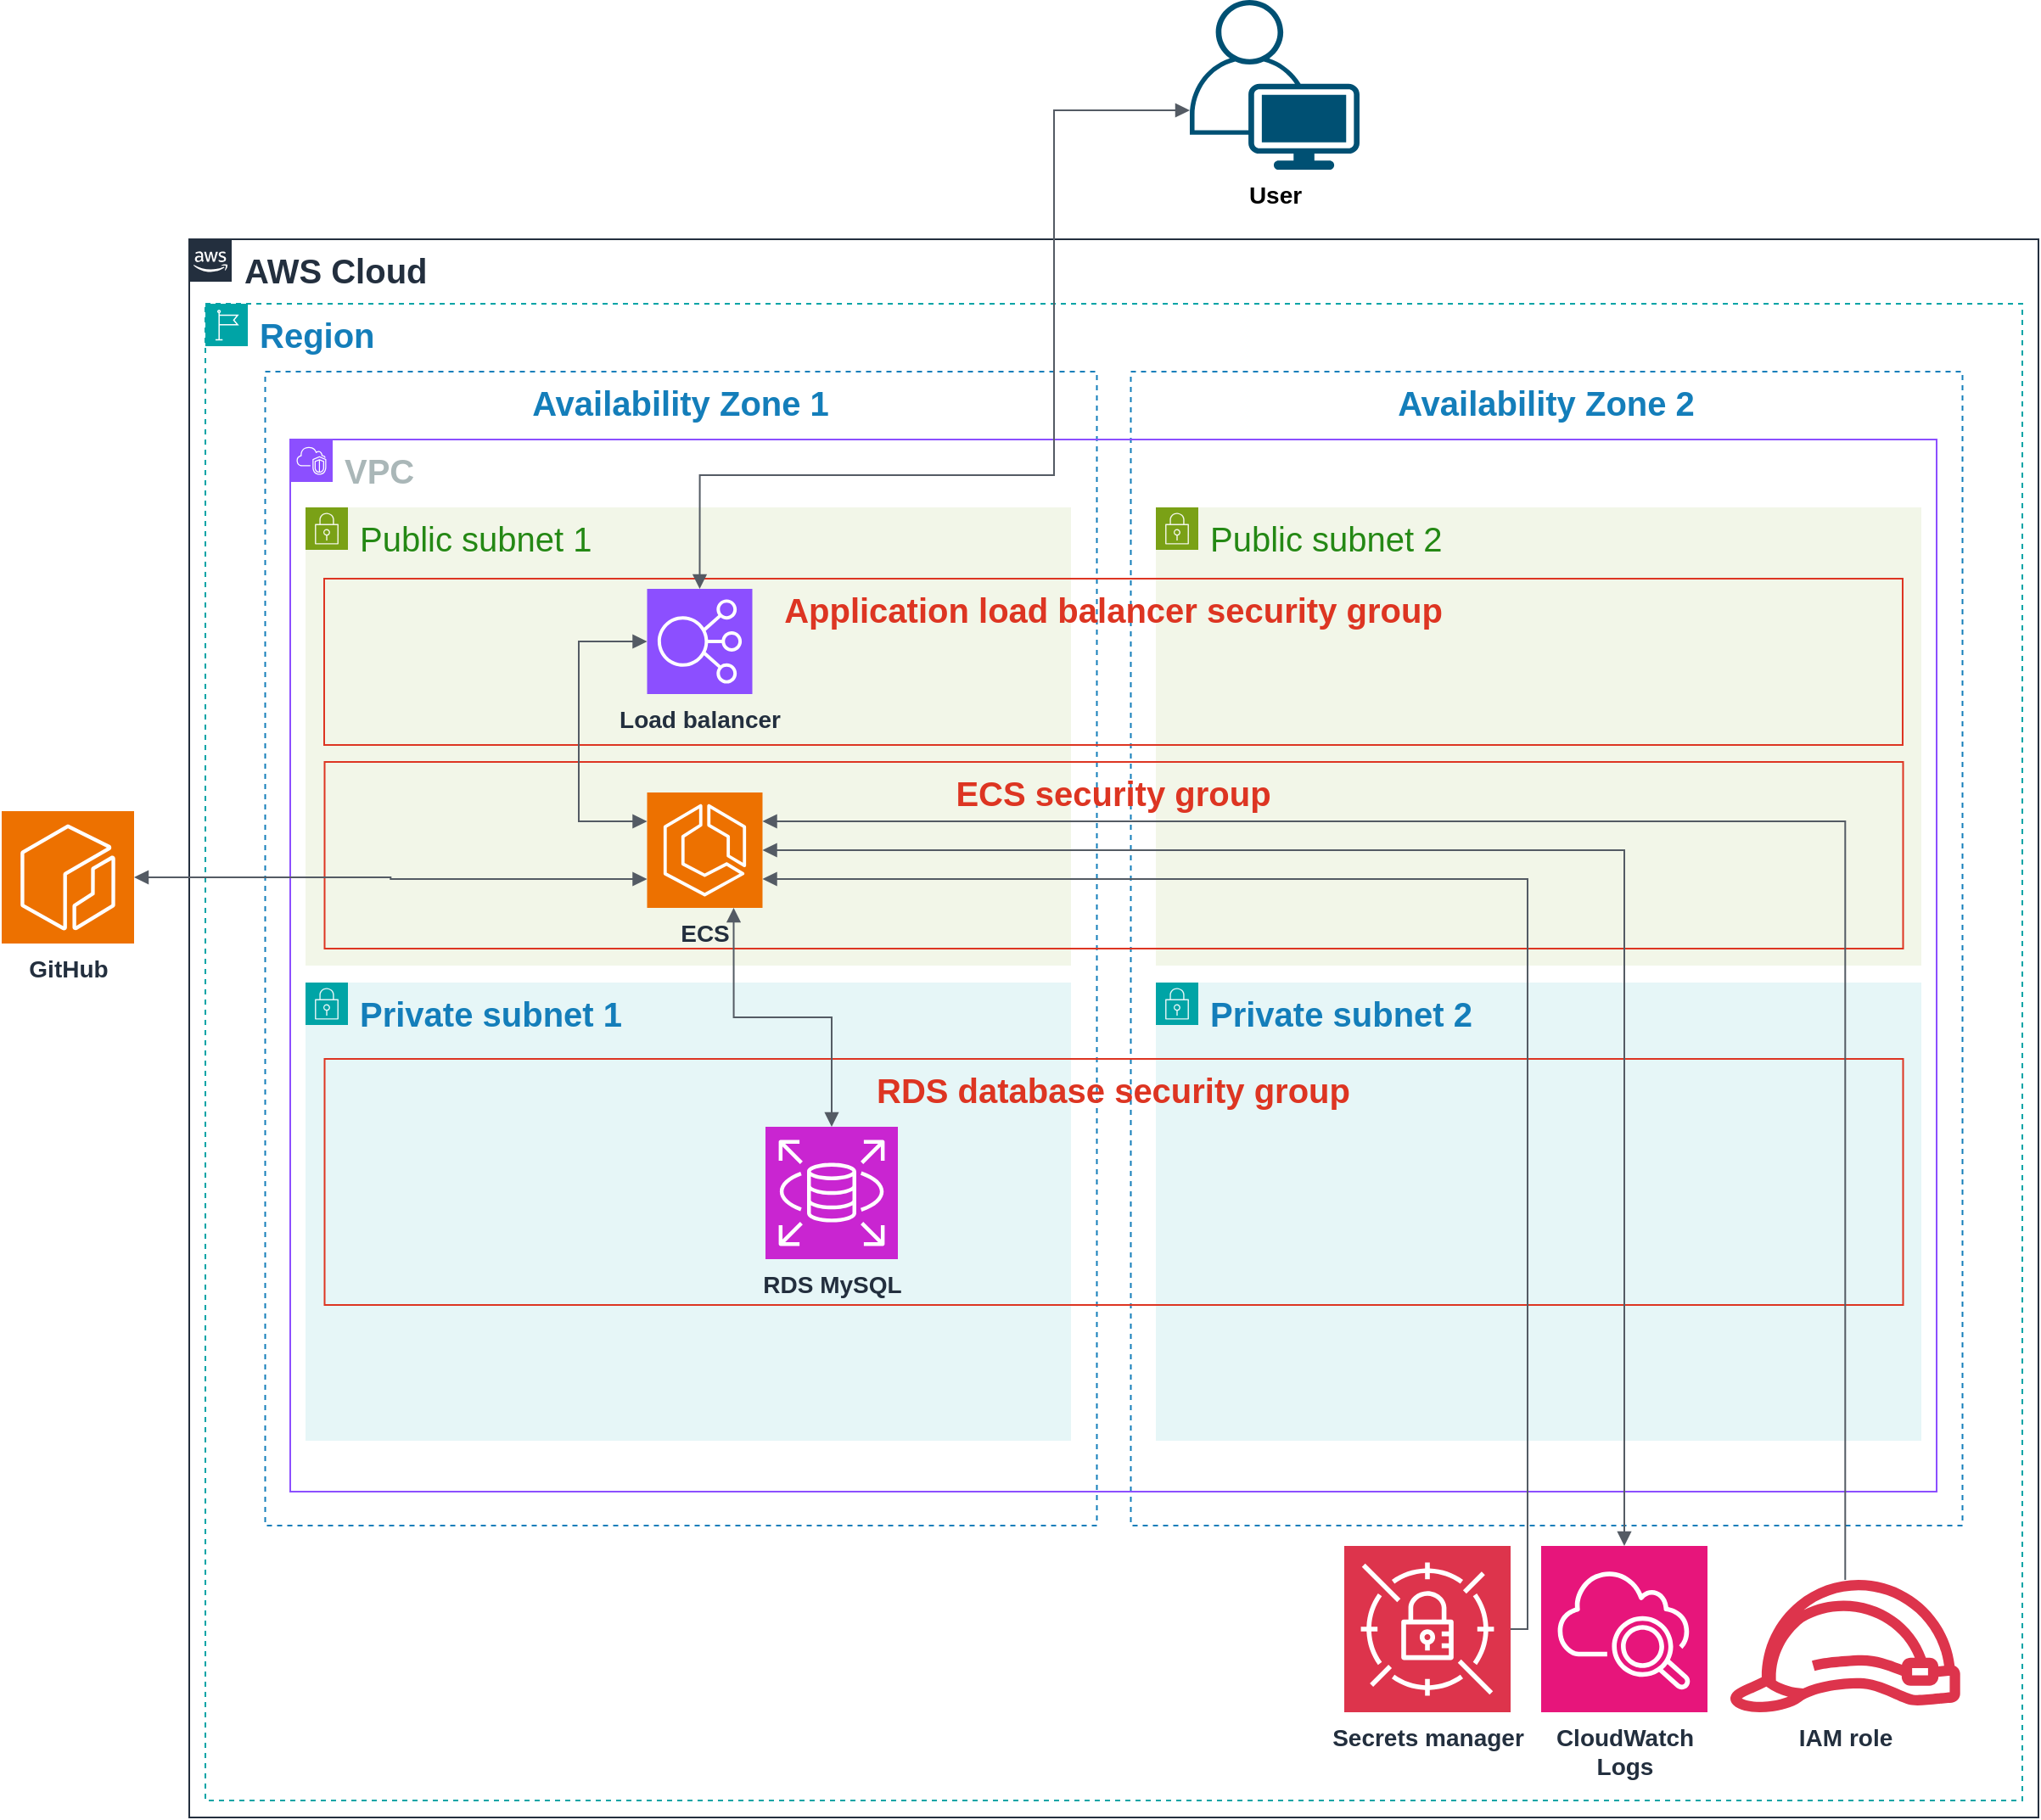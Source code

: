 <mxfile version="23.1.5" type="device">
  <diagram id="Ht1M8jgEwFfnCIfOTk4-" name="Page-1">
    <mxGraphModel dx="2738" dy="344" grid="1" gridSize="10" guides="1" tooltips="1" connect="1" arrows="1" fold="1" page="1" pageScale="1" pageWidth="1169" pageHeight="827" math="0" shadow="0">
      <root>
        <mxCell id="0" />
        <mxCell id="1" parent="0" />
        <mxCell id="DzAKDVndOgFaBy3aLBQm-3" value="&lt;font size=&quot;1&quot; style=&quot;&quot;&gt;&lt;b style=&quot;font-size: 20px;&quot;&gt;AWS Cloud&lt;/b&gt;&lt;/font&gt;" style="points=[[0,0],[0.25,0],[0.5,0],[0.75,0],[1,0],[1,0.25],[1,0.5],[1,0.75],[1,1],[0.75,1],[0.5,1],[0.25,1],[0,1],[0,0.75],[0,0.5],[0,0.25]];outlineConnect=0;gradientColor=none;html=1;whiteSpace=wrap;fontSize=12;fontStyle=0;container=1;pointerEvents=0;collapsible=0;recursiveResize=0;shape=mxgraph.aws4.group;grIcon=mxgraph.aws4.group_aws_cloud_alt;strokeColor=#232F3E;fillColor=default;verticalAlign=top;align=left;spacingLeft=30;fontColor=#232F3E;dashed=0;fillStyle=solid;" vertex="1" parent="1">
          <mxGeometry x="30.5" y="1001" width="1089.5" height="930" as="geometry" />
        </mxCell>
        <mxCell id="DzAKDVndOgFaBy3aLBQm-4" value="&lt;font size=&quot;1&quot; style=&quot;&quot;&gt;&lt;b style=&quot;font-size: 20px;&quot;&gt;Region&lt;/b&gt;&lt;/font&gt;" style="points=[[0,0],[0.25,0],[0.5,0],[0.75,0],[1,0],[1,0.25],[1,0.5],[1,0.75],[1,1],[0.75,1],[0.5,1],[0.25,1],[0,1],[0,0.75],[0,0.5],[0,0.25]];outlineConnect=0;gradientColor=none;html=1;whiteSpace=wrap;fontSize=12;fontStyle=0;container=1;pointerEvents=0;collapsible=0;recursiveResize=0;shape=mxgraph.aws4.group;grIcon=mxgraph.aws4.group_region;strokeColor=#00A4A6;fillColor=none;verticalAlign=top;align=left;spacingLeft=30;fontColor=#147EBA;dashed=1;" vertex="1" parent="DzAKDVndOgFaBy3aLBQm-3">
          <mxGeometry x="9.5" y="38" width="1070.5" height="882" as="geometry" />
        </mxCell>
        <mxCell id="DzAKDVndOgFaBy3aLBQm-7" value="&lt;font style=&quot;font-size: 20px;&quot;&gt;&lt;b&gt;Availability Zone 1&lt;/b&gt;&lt;/font&gt;" style="fillColor=none;strokeColor=#147EBA;dashed=1;verticalAlign=top;fontStyle=0;fontColor=#147EBA;whiteSpace=wrap;html=1;" vertex="1" parent="DzAKDVndOgFaBy3aLBQm-4">
          <mxGeometry x="35.25" y="40" width="490" height="680" as="geometry" />
        </mxCell>
        <mxCell id="DzAKDVndOgFaBy3aLBQm-9" value="&lt;font style=&quot;font-size: 20px;&quot;&gt;&lt;b&gt;Availability Zone 2&lt;/b&gt;&lt;/font&gt;" style="fillColor=none;strokeColor=#147EBA;dashed=1;verticalAlign=top;fontStyle=0;fontColor=#147EBA;whiteSpace=wrap;html=1;" vertex="1" parent="DzAKDVndOgFaBy3aLBQm-4">
          <mxGeometry x="545.25" y="40" width="490" height="680" as="geometry" />
        </mxCell>
        <mxCell id="DzAKDVndOgFaBy3aLBQm-10" value="&lt;font style=&quot;font-size: 20px;&quot;&gt;&lt;b&gt;VPC&lt;/b&gt;&lt;/font&gt;" style="points=[[0,0],[0.25,0],[0.5,0],[0.75,0],[1,0],[1,0.25],[1,0.5],[1,0.75],[1,1],[0.75,1],[0.5,1],[0.25,1],[0,1],[0,0.75],[0,0.5],[0,0.25]];outlineConnect=0;gradientColor=none;html=1;whiteSpace=wrap;fontSize=12;fontStyle=0;container=1;pointerEvents=0;collapsible=0;recursiveResize=0;shape=mxgraph.aws4.group;grIcon=mxgraph.aws4.group_vpc2;strokeColor=#8C4FFF;fillColor=none;verticalAlign=top;align=left;spacingLeft=30;fontColor=#AAB7B8;dashed=0;" vertex="1" parent="DzAKDVndOgFaBy3aLBQm-4">
          <mxGeometry x="50" y="80" width="970" height="620" as="geometry" />
        </mxCell>
        <mxCell id="DzAKDVndOgFaBy3aLBQm-11" value="&lt;font style=&quot;font-size: 20px;&quot;&gt;Public subnet 1&lt;/font&gt;" style="points=[[0,0],[0.25,0],[0.5,0],[0.75,0],[1,0],[1,0.25],[1,0.5],[1,0.75],[1,1],[0.75,1],[0.5,1],[0.25,1],[0,1],[0,0.75],[0,0.5],[0,0.25]];outlineConnect=0;gradientColor=none;html=1;whiteSpace=wrap;fontSize=12;fontStyle=0;container=1;pointerEvents=0;collapsible=0;recursiveResize=0;shape=mxgraph.aws4.group;grIcon=mxgraph.aws4.group_security_group;grStroke=0;strokeColor=#7AA116;fillColor=#F2F6E8;verticalAlign=top;align=left;spacingLeft=30;fontColor=#248814;dashed=0;" vertex="1" parent="DzAKDVndOgFaBy3aLBQm-4">
          <mxGeometry x="59" y="120" width="451" height="270" as="geometry" />
        </mxCell>
        <mxCell id="DzAKDVndOgFaBy3aLBQm-12" value="&lt;font style=&quot;font-size: 20px;&quot;&gt;&lt;b&gt;Private subnet 1&lt;/b&gt;&lt;/font&gt;" style="points=[[0,0],[0.25,0],[0.5,0],[0.75,0],[1,0],[1,0.25],[1,0.5],[1,0.75],[1,1],[0.75,1],[0.5,1],[0.25,1],[0,1],[0,0.75],[0,0.5],[0,0.25]];outlineConnect=0;gradientColor=none;html=1;whiteSpace=wrap;fontSize=12;fontStyle=0;container=1;pointerEvents=0;collapsible=0;recursiveResize=0;shape=mxgraph.aws4.group;grIcon=mxgraph.aws4.group_security_group;grStroke=0;strokeColor=#00A4A6;fillColor=#E6F6F7;verticalAlign=top;align=left;spacingLeft=30;fontColor=#147EBA;dashed=0;" vertex="1" parent="DzAKDVndOgFaBy3aLBQm-4">
          <mxGeometry x="59" y="400" width="451" height="270" as="geometry" />
        </mxCell>
        <mxCell id="DzAKDVndOgFaBy3aLBQm-14" value="&lt;font style=&quot;font-size: 20px;&quot;&gt;Public subnet 2&lt;/font&gt;" style="points=[[0,0],[0.25,0],[0.5,0],[0.75,0],[1,0],[1,0.25],[1,0.5],[1,0.75],[1,1],[0.75,1],[0.5,1],[0.25,1],[0,1],[0,0.75],[0,0.5],[0,0.25]];outlineConnect=0;gradientColor=none;html=1;whiteSpace=wrap;fontSize=12;fontStyle=0;container=1;pointerEvents=0;collapsible=0;recursiveResize=0;shape=mxgraph.aws4.group;grIcon=mxgraph.aws4.group_security_group;grStroke=0;strokeColor=#7AA116;fillColor=#F2F6E8;verticalAlign=top;align=left;spacingLeft=30;fontColor=#248814;dashed=0;" vertex="1" parent="DzAKDVndOgFaBy3aLBQm-4">
          <mxGeometry x="560" y="120" width="451" height="270" as="geometry" />
        </mxCell>
        <mxCell id="DzAKDVndOgFaBy3aLBQm-15" value="&lt;font style=&quot;font-size: 20px;&quot;&gt;&lt;b&gt;Private subnet 2&lt;/b&gt;&lt;/font&gt;" style="points=[[0,0],[0.25,0],[0.5,0],[0.75,0],[1,0],[1,0.25],[1,0.5],[1,0.75],[1,1],[0.75,1],[0.5,1],[0.25,1],[0,1],[0,0.75],[0,0.5],[0,0.25]];outlineConnect=0;gradientColor=none;html=1;whiteSpace=wrap;fontSize=12;fontStyle=0;container=1;pointerEvents=0;collapsible=0;recursiveResize=0;shape=mxgraph.aws4.group;grIcon=mxgraph.aws4.group_security_group;grStroke=0;strokeColor=#00A4A6;fillColor=#E6F6F7;verticalAlign=top;align=left;spacingLeft=30;fontColor=#147EBA;dashed=0;" vertex="1" parent="DzAKDVndOgFaBy3aLBQm-4">
          <mxGeometry x="560" y="400" width="451" height="270" as="geometry" />
        </mxCell>
        <mxCell id="DzAKDVndOgFaBy3aLBQm-19" value="&lt;font style=&quot;font-size: 20px;&quot;&gt;&lt;b&gt;ECS security group&lt;/b&gt;&lt;/font&gt;" style="fillColor=none;strokeColor=#DD3522;verticalAlign=top;fontStyle=0;fontColor=#DD3522;whiteSpace=wrap;html=1;" vertex="1" parent="DzAKDVndOgFaBy3aLBQm-4">
          <mxGeometry x="70.25" y="270" width="930" height="110" as="geometry" />
        </mxCell>
        <mxCell id="DzAKDVndOgFaBy3aLBQm-20" value="&lt;font style=&quot;font-size: 20px;&quot;&gt;&lt;b&gt;RDS database security group&lt;/b&gt;&lt;/font&gt;" style="fillColor=none;strokeColor=#DD3522;verticalAlign=top;fontStyle=0;fontColor=#DD3522;whiteSpace=wrap;html=1;" vertex="1" parent="DzAKDVndOgFaBy3aLBQm-4">
          <mxGeometry x="70.25" y="445" width="930" height="145" as="geometry" />
        </mxCell>
        <mxCell id="DzAKDVndOgFaBy3aLBQm-16" value="&lt;font style=&quot;font-size: 20px;&quot;&gt;&lt;b&gt;Application load balancer security group&lt;/b&gt;&lt;/font&gt;" style="fillColor=none;strokeColor=#DD3522;verticalAlign=top;fontStyle=0;fontColor=#DD3522;whiteSpace=wrap;html=1;" vertex="1" parent="DzAKDVndOgFaBy3aLBQm-4">
          <mxGeometry x="70" y="162" width="930" height="98" as="geometry" />
        </mxCell>
        <mxCell id="DzAKDVndOgFaBy3aLBQm-29" value="&lt;font style=&quot;font-size: 14px;&quot;&gt;&lt;b&gt;RDS MySQL&lt;/b&gt;&lt;/font&gt;" style="sketch=0;points=[[0,0,0],[0.25,0,0],[0.5,0,0],[0.75,0,0],[1,0,0],[0,1,0],[0.25,1,0],[0.5,1,0],[0.75,1,0],[1,1,0],[0,0.25,0],[0,0.5,0],[0,0.75,0],[1,0.25,0],[1,0.5,0],[1,0.75,0]];outlineConnect=0;fontColor=#232F3E;fillColor=#C925D1;strokeColor=#ffffff;dashed=0;verticalLabelPosition=bottom;verticalAlign=top;align=center;html=1;fontSize=12;fontStyle=0;aspect=fixed;shape=mxgraph.aws4.resourceIcon;resIcon=mxgraph.aws4.rds;" vertex="1" parent="DzAKDVndOgFaBy3aLBQm-4">
          <mxGeometry x="330" y="485" width="78" height="78" as="geometry" />
        </mxCell>
        <mxCell id="DzAKDVndOgFaBy3aLBQm-31" value="&lt;font style=&quot;font-size: 14px;&quot;&gt;&lt;b&gt;Load balancer&lt;/b&gt;&lt;/font&gt;" style="sketch=0;points=[[0,0,0],[0.25,0,0],[0.5,0,0],[0.75,0,0],[1,0,0],[0,1,0],[0.25,1,0],[0.5,1,0],[0.75,1,0],[1,1,0],[0,0.25,0],[0,0.5,0],[0,0.75,0],[1,0.25,0],[1,0.5,0],[1,0.75,0]];outlineConnect=0;fontColor=#232F3E;fillColor=#8C4FFF;strokeColor=#ffffff;dashed=0;verticalLabelPosition=bottom;verticalAlign=top;align=center;html=1;fontSize=12;fontStyle=0;aspect=fixed;shape=mxgraph.aws4.resourceIcon;resIcon=mxgraph.aws4.elastic_load_balancing;" vertex="1" parent="DzAKDVndOgFaBy3aLBQm-4">
          <mxGeometry x="260.25" y="168" width="62" height="62" as="geometry" />
        </mxCell>
        <mxCell id="DzAKDVndOgFaBy3aLBQm-32" value="&lt;font style=&quot;font-size: 14px;&quot;&gt;&lt;b&gt;ECS&lt;/b&gt;&lt;/font&gt;" style="sketch=0;points=[[0,0,0],[0.25,0,0],[0.5,0,0],[0.75,0,0],[1,0,0],[0,1,0],[0.25,1,0],[0.5,1,0],[0.75,1,0],[1,1,0],[0,0.25,0],[0,0.5,0],[0,0.75,0],[1,0.25,0],[1,0.5,0],[1,0.75,0]];outlineConnect=0;fontColor=#232F3E;fillColor=#ED7100;strokeColor=#ffffff;dashed=0;verticalLabelPosition=bottom;verticalAlign=top;align=center;html=1;fontSize=12;fontStyle=0;aspect=fixed;shape=mxgraph.aws4.resourceIcon;resIcon=mxgraph.aws4.ecs;" vertex="1" parent="DzAKDVndOgFaBy3aLBQm-4">
          <mxGeometry x="260.25" y="288" width="68" height="68" as="geometry" />
        </mxCell>
        <mxCell id="DzAKDVndOgFaBy3aLBQm-34" value="" style="edgeStyle=orthogonalEdgeStyle;html=1;endArrow=block;elbow=vertical;startArrow=block;startFill=1;endFill=1;strokeColor=#545B64;rounded=0;exitX=0.75;exitY=1;exitDx=0;exitDy=0;exitPerimeter=0;entryX=0.5;entryY=0;entryDx=0;entryDy=0;entryPerimeter=0;" edge="1" parent="DzAKDVndOgFaBy3aLBQm-4" source="DzAKDVndOgFaBy3aLBQm-32" target="DzAKDVndOgFaBy3aLBQm-29">
          <mxGeometry width="100" relative="1" as="geometry">
            <mxPoint x="380" y="332" as="sourcePoint" />
            <mxPoint x="480" y="332" as="targetPoint" />
          </mxGeometry>
        </mxCell>
        <mxCell id="DzAKDVndOgFaBy3aLBQm-38" value="&lt;font style=&quot;font-size: 14px;&quot;&gt;&lt;b&gt;IAM role&lt;/b&gt;&lt;/font&gt;" style="sketch=0;outlineConnect=0;fontColor=#232F3E;gradientColor=none;fillColor=#DD344C;strokeColor=none;dashed=0;verticalLabelPosition=bottom;verticalAlign=top;align=center;html=1;fontSize=12;fontStyle=0;aspect=fixed;pointerEvents=1;shape=mxgraph.aws4.role;" vertex="1" parent="DzAKDVndOgFaBy3aLBQm-4">
          <mxGeometry x="896.98" y="752" width="138.27" height="78" as="geometry" />
        </mxCell>
        <mxCell id="DzAKDVndOgFaBy3aLBQm-40" value="&lt;font style=&quot;font-size: 14px;&quot;&gt;&lt;b&gt;Secrets manager&lt;/b&gt;&lt;/font&gt;" style="sketch=0;points=[[0,0,0],[0.25,0,0],[0.5,0,0],[0.75,0,0],[1,0,0],[0,1,0],[0.25,1,0],[0.5,1,0],[0.75,1,0],[1,1,0],[0,0.25,0],[0,0.5,0],[0,0.75,0],[1,0.25,0],[1,0.5,0],[1,0.75,0]];outlineConnect=0;fontColor=#232F3E;fillColor=#DD344C;strokeColor=#ffffff;dashed=0;verticalLabelPosition=bottom;verticalAlign=top;align=center;html=1;fontSize=12;fontStyle=0;aspect=fixed;shape=mxgraph.aws4.resourceIcon;resIcon=mxgraph.aws4.secrets_manager;" vertex="1" parent="DzAKDVndOgFaBy3aLBQm-4">
          <mxGeometry x="671" y="732" width="98" height="98" as="geometry" />
        </mxCell>
        <mxCell id="DzAKDVndOgFaBy3aLBQm-41" value="&lt;font style=&quot;font-size: 14px;&quot;&gt;&lt;b&gt;CloudWatch&lt;br&gt;Logs&lt;/b&gt;&lt;/font&gt;" style="sketch=0;points=[[0,0,0],[0.25,0,0],[0.5,0,0],[0.75,0,0],[1,0,0],[0,1,0],[0.25,1,0],[0.5,1,0],[0.75,1,0],[1,1,0],[0,0.25,0],[0,0.5,0],[0,0.75,0],[1,0.25,0],[1,0.5,0],[1,0.75,0]];points=[[0,0,0],[0.25,0,0],[0.5,0,0],[0.75,0,0],[1,0,0],[0,1,0],[0.25,1,0],[0.5,1,0],[0.75,1,0],[1,1,0],[0,0.25,0],[0,0.5,0],[0,0.75,0],[1,0.25,0],[1,0.5,0],[1,0.75,0]];outlineConnect=0;fontColor=#232F3E;fillColor=#E7157B;strokeColor=#ffffff;dashed=0;verticalLabelPosition=bottom;verticalAlign=top;align=center;html=1;fontSize=12;fontStyle=0;aspect=fixed;shape=mxgraph.aws4.resourceIcon;resIcon=mxgraph.aws4.cloudwatch_2;" vertex="1" parent="DzAKDVndOgFaBy3aLBQm-4">
          <mxGeometry x="787" y="732" width="98" height="98" as="geometry" />
        </mxCell>
        <mxCell id="DzAKDVndOgFaBy3aLBQm-42" value="" style="edgeStyle=orthogonalEdgeStyle;html=1;endArrow=none;elbow=vertical;startArrow=block;startFill=1;strokeColor=#545B64;rounded=0;exitX=1;exitY=0.25;exitDx=0;exitDy=0;exitPerimeter=0;" edge="1" parent="DzAKDVndOgFaBy3aLBQm-4" source="DzAKDVndOgFaBy3aLBQm-32" target="DzAKDVndOgFaBy3aLBQm-38">
          <mxGeometry width="100" relative="1" as="geometry">
            <mxPoint x="760" y="772" as="sourcePoint" />
            <mxPoint x="860" y="772" as="targetPoint" />
          </mxGeometry>
        </mxCell>
        <mxCell id="DzAKDVndOgFaBy3aLBQm-45" value="" style="edgeStyle=orthogonalEdgeStyle;html=1;endArrow=block;elbow=vertical;startArrow=block;startFill=1;endFill=1;strokeColor=#545B64;rounded=0;entryX=0;entryY=0.5;entryDx=0;entryDy=0;entryPerimeter=0;exitX=0;exitY=0.25;exitDx=0;exitDy=0;exitPerimeter=0;" edge="1" parent="DzAKDVndOgFaBy3aLBQm-4" source="DzAKDVndOgFaBy3aLBQm-32" target="DzAKDVndOgFaBy3aLBQm-31">
          <mxGeometry width="100" relative="1" as="geometry">
            <mxPoint x="130" y="212" as="sourcePoint" />
            <mxPoint x="230" y="212" as="targetPoint" />
            <Array as="points">
              <mxPoint x="220" y="305" />
              <mxPoint x="220" y="199" />
            </Array>
          </mxGeometry>
        </mxCell>
        <mxCell id="DzAKDVndOgFaBy3aLBQm-46" value="" style="edgeStyle=orthogonalEdgeStyle;html=1;endArrow=block;elbow=vertical;startArrow=block;startFill=1;endFill=1;strokeColor=#545B64;rounded=0;entryX=0.5;entryY=0;entryDx=0;entryDy=0;entryPerimeter=0;exitX=1;exitY=0.5;exitDx=0;exitDy=0;exitPerimeter=0;" edge="1" parent="DzAKDVndOgFaBy3aLBQm-4" source="DzAKDVndOgFaBy3aLBQm-32" target="DzAKDVndOgFaBy3aLBQm-41">
          <mxGeometry width="100" relative="1" as="geometry">
            <mxPoint x="330" y="812" as="sourcePoint" />
            <mxPoint x="430" y="812" as="targetPoint" />
          </mxGeometry>
        </mxCell>
        <mxCell id="DzAKDVndOgFaBy3aLBQm-47" value="" style="edgeStyle=orthogonalEdgeStyle;html=1;endArrow=none;elbow=vertical;startArrow=block;startFill=1;strokeColor=#545B64;rounded=0;entryX=1;entryY=0.5;entryDx=0;entryDy=0;entryPerimeter=0;exitX=1;exitY=0.75;exitDx=0;exitDy=0;exitPerimeter=0;" edge="1" parent="DzAKDVndOgFaBy3aLBQm-4" source="DzAKDVndOgFaBy3aLBQm-32" target="DzAKDVndOgFaBy3aLBQm-40">
          <mxGeometry width="100" relative="1" as="geometry">
            <mxPoint x="440" y="812" as="sourcePoint" />
            <mxPoint x="540" y="812" as="targetPoint" />
          </mxGeometry>
        </mxCell>
        <mxCell id="DzAKDVndOgFaBy3aLBQm-35" value="&lt;font style=&quot;font-size: 14px;&quot;&gt;&lt;b&gt;GitHub&lt;/b&gt;&lt;/font&gt;" style="sketch=0;points=[[0,0,0],[0.25,0,0],[0.5,0,0],[0.75,0,0],[1,0,0],[0,1,0],[0.25,1,0],[0.5,1,0],[0.75,1,0],[1,1,0],[0,0.25,0],[0,0.5,0],[0,0.75,0],[1,0.25,0],[1,0.5,0],[1,0.75,0]];outlineConnect=0;fontColor=#232F3E;fillColor=#ED7100;strokeColor=#ffffff;dashed=0;verticalLabelPosition=bottom;verticalAlign=top;align=center;html=1;fontSize=12;fontStyle=0;aspect=fixed;shape=mxgraph.aws4.resourceIcon;resIcon=mxgraph.aws4.ecr;" vertex="1" parent="1">
          <mxGeometry x="-80" y="1338" width="78" height="78" as="geometry" />
        </mxCell>
        <mxCell id="DzAKDVndOgFaBy3aLBQm-37" value="" style="edgeStyle=orthogonalEdgeStyle;html=1;endArrow=block;elbow=vertical;startArrow=block;startFill=1;endFill=1;strokeColor=#545B64;rounded=0;entryX=0;entryY=0.75;entryDx=0;entryDy=0;entryPerimeter=0;exitX=1;exitY=0.5;exitDx=0;exitDy=0;exitPerimeter=0;" edge="1" parent="1" source="DzAKDVndOgFaBy3aLBQm-35" target="DzAKDVndOgFaBy3aLBQm-32">
          <mxGeometry width="100" relative="1" as="geometry">
            <mxPoint x="-150" y="1521" as="sourcePoint" />
            <mxPoint x="-50" y="1521" as="targetPoint" />
          </mxGeometry>
        </mxCell>
        <mxCell id="DzAKDVndOgFaBy3aLBQm-53" value="&lt;font style=&quot;font-size: 14px;&quot;&gt;&lt;b&gt;User&lt;/b&gt;&lt;/font&gt;" style="points=[[0.35,0,0],[0.98,0.51,0],[1,0.71,0],[0.67,1,0],[0,0.795,0],[0,0.65,0]];verticalLabelPosition=bottom;sketch=0;html=1;verticalAlign=top;aspect=fixed;align=center;pointerEvents=1;shape=mxgraph.cisco19.user;fillColor=#005073;strokeColor=none;" vertex="1" parent="1">
          <mxGeometry x="620" y="860" width="100" height="100" as="geometry" />
        </mxCell>
        <mxCell id="DzAKDVndOgFaBy3aLBQm-54" value="" style="edgeStyle=orthogonalEdgeStyle;html=1;endArrow=block;elbow=vertical;startArrow=block;startFill=1;endFill=1;strokeColor=#545B64;rounded=0;entryX=0;entryY=0.65;entryDx=0;entryDy=0;entryPerimeter=0;exitX=0.5;exitY=0;exitDx=0;exitDy=0;exitPerimeter=0;" edge="1" parent="1" source="DzAKDVndOgFaBy3aLBQm-31" target="DzAKDVndOgFaBy3aLBQm-53">
          <mxGeometry width="100" relative="1" as="geometry">
            <mxPoint x="500" y="870" as="sourcePoint" />
            <mxPoint x="600" y="870" as="targetPoint" />
            <Array as="points">
              <mxPoint x="331" y="1140" />
              <mxPoint x="540" y="1140" />
              <mxPoint x="540" y="925" />
            </Array>
          </mxGeometry>
        </mxCell>
      </root>
    </mxGraphModel>
  </diagram>
</mxfile>
